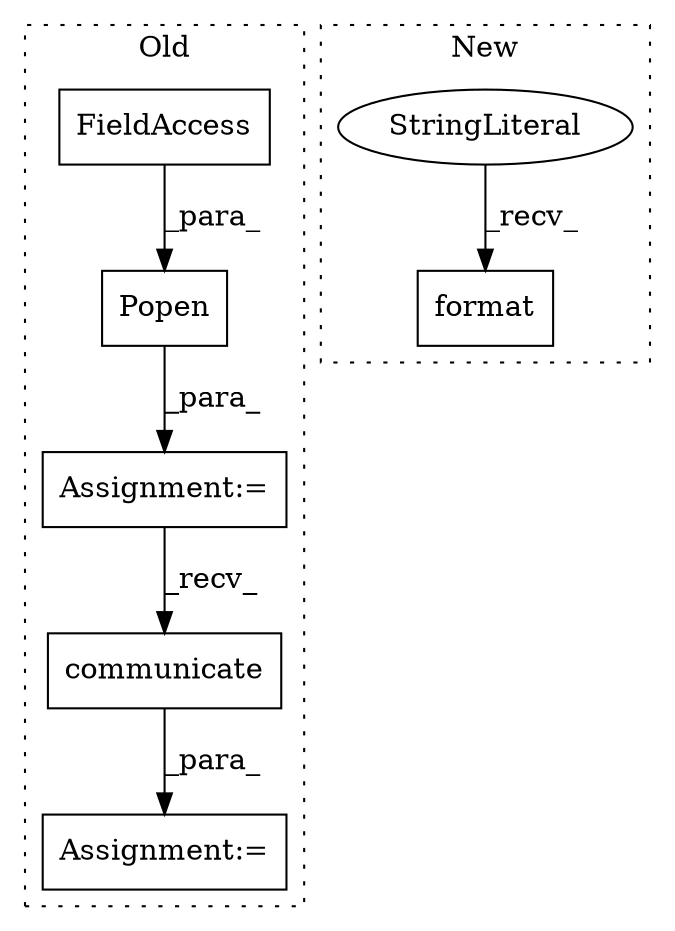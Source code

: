 digraph G {
subgraph cluster0 {
1 [label="communicate" a="32" s="3565" l="13" shape="box"];
4 [label="Assignment:=" a="7" s="3419" l="1" shape="box"];
5 [label="Assignment:=" a="7" s="3559" l="2" shape="box"];
6 [label="Popen" a="32" s="3431,3516" l="6,1" shape="box"];
7 [label="FieldAccess" a="22" s="3483" l="15" shape="box"];
label = "Old";
style="dotted";
}
subgraph cluster1 {
2 [label="format" a="32" s="3175,3197" l="7,1" shape="box"];
3 [label="StringLiteral" a="45" s="3149" l="25" shape="ellipse"];
label = "New";
style="dotted";
}
1 -> 5 [label="_para_"];
3 -> 2 [label="_recv_"];
4 -> 1 [label="_recv_"];
6 -> 4 [label="_para_"];
7 -> 6 [label="_para_"];
}
